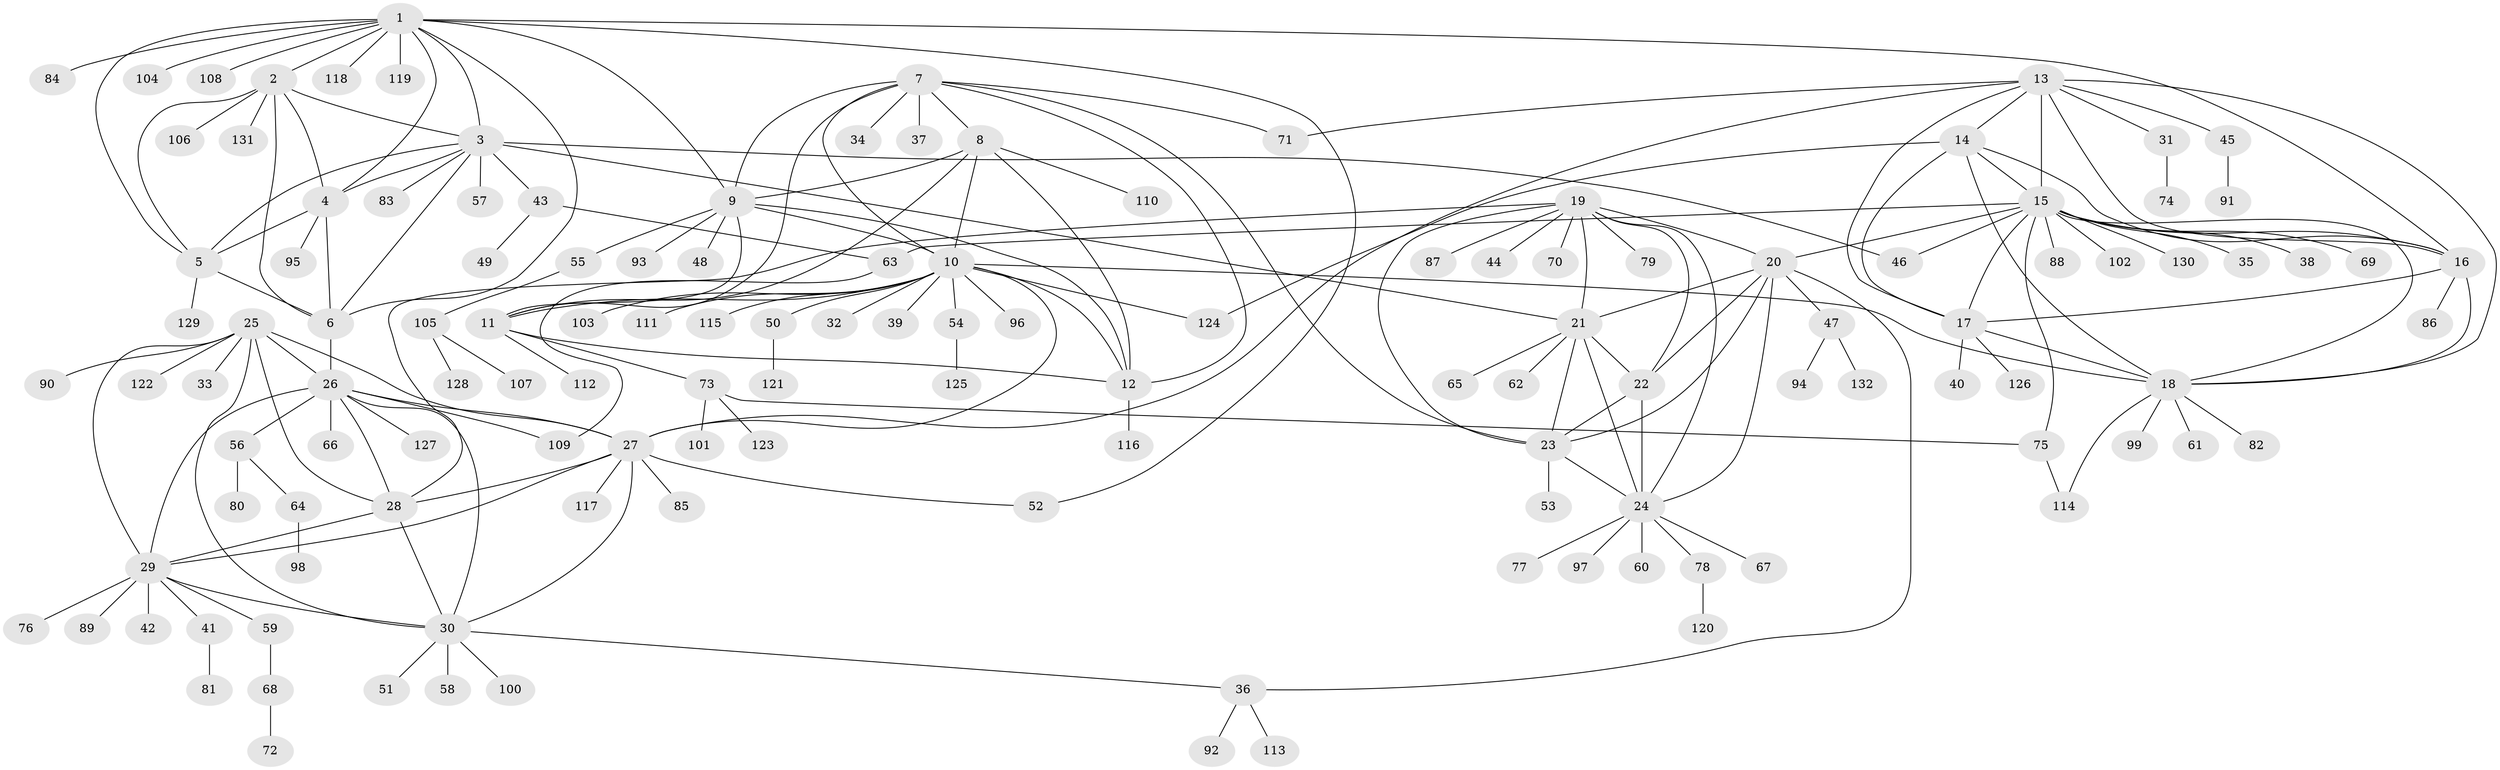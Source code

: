 // Generated by graph-tools (version 1.1) at 2025/15/03/09/25 04:15:59]
// undirected, 132 vertices, 196 edges
graph export_dot {
graph [start="1"]
  node [color=gray90,style=filled];
  1;
  2;
  3;
  4;
  5;
  6;
  7;
  8;
  9;
  10;
  11;
  12;
  13;
  14;
  15;
  16;
  17;
  18;
  19;
  20;
  21;
  22;
  23;
  24;
  25;
  26;
  27;
  28;
  29;
  30;
  31;
  32;
  33;
  34;
  35;
  36;
  37;
  38;
  39;
  40;
  41;
  42;
  43;
  44;
  45;
  46;
  47;
  48;
  49;
  50;
  51;
  52;
  53;
  54;
  55;
  56;
  57;
  58;
  59;
  60;
  61;
  62;
  63;
  64;
  65;
  66;
  67;
  68;
  69;
  70;
  71;
  72;
  73;
  74;
  75;
  76;
  77;
  78;
  79;
  80;
  81;
  82;
  83;
  84;
  85;
  86;
  87;
  88;
  89;
  90;
  91;
  92;
  93;
  94;
  95;
  96;
  97;
  98;
  99;
  100;
  101;
  102;
  103;
  104;
  105;
  106;
  107;
  108;
  109;
  110;
  111;
  112;
  113;
  114;
  115;
  116;
  117;
  118;
  119;
  120;
  121;
  122;
  123;
  124;
  125;
  126;
  127;
  128;
  129;
  130;
  131;
  132;
  1 -- 2;
  1 -- 3;
  1 -- 4;
  1 -- 5;
  1 -- 6;
  1 -- 9;
  1 -- 16;
  1 -- 52;
  1 -- 84;
  1 -- 104;
  1 -- 108;
  1 -- 118;
  1 -- 119;
  2 -- 3;
  2 -- 4;
  2 -- 5;
  2 -- 6;
  2 -- 106;
  2 -- 131;
  3 -- 4;
  3 -- 5;
  3 -- 6;
  3 -- 21;
  3 -- 43;
  3 -- 46;
  3 -- 57;
  3 -- 83;
  4 -- 5;
  4 -- 6;
  4 -- 95;
  5 -- 6;
  5 -- 129;
  6 -- 26;
  7 -- 8;
  7 -- 9;
  7 -- 10;
  7 -- 11;
  7 -- 12;
  7 -- 23;
  7 -- 34;
  7 -- 37;
  7 -- 71;
  8 -- 9;
  8 -- 10;
  8 -- 11;
  8 -- 12;
  8 -- 110;
  9 -- 10;
  9 -- 11;
  9 -- 12;
  9 -- 48;
  9 -- 55;
  9 -- 93;
  10 -- 11;
  10 -- 12;
  10 -- 18;
  10 -- 27;
  10 -- 32;
  10 -- 39;
  10 -- 50;
  10 -- 54;
  10 -- 96;
  10 -- 103;
  10 -- 111;
  10 -- 115;
  10 -- 124;
  11 -- 12;
  11 -- 73;
  11 -- 112;
  12 -- 116;
  13 -- 14;
  13 -- 15;
  13 -- 16;
  13 -- 17;
  13 -- 18;
  13 -- 27;
  13 -- 31;
  13 -- 45;
  13 -- 71;
  14 -- 15;
  14 -- 16;
  14 -- 17;
  14 -- 18;
  14 -- 124;
  15 -- 16;
  15 -- 17;
  15 -- 18;
  15 -- 20;
  15 -- 35;
  15 -- 38;
  15 -- 46;
  15 -- 63;
  15 -- 69;
  15 -- 75;
  15 -- 88;
  15 -- 102;
  15 -- 130;
  16 -- 17;
  16 -- 18;
  16 -- 86;
  17 -- 18;
  17 -- 40;
  17 -- 126;
  18 -- 61;
  18 -- 82;
  18 -- 99;
  18 -- 114;
  19 -- 20;
  19 -- 21;
  19 -- 22;
  19 -- 23;
  19 -- 24;
  19 -- 28;
  19 -- 44;
  19 -- 70;
  19 -- 79;
  19 -- 87;
  20 -- 21;
  20 -- 22;
  20 -- 23;
  20 -- 24;
  20 -- 36;
  20 -- 47;
  21 -- 22;
  21 -- 23;
  21 -- 24;
  21 -- 62;
  21 -- 65;
  22 -- 23;
  22 -- 24;
  23 -- 24;
  23 -- 53;
  24 -- 60;
  24 -- 67;
  24 -- 77;
  24 -- 78;
  24 -- 97;
  25 -- 26;
  25 -- 27;
  25 -- 28;
  25 -- 29;
  25 -- 30;
  25 -- 33;
  25 -- 90;
  25 -- 122;
  26 -- 27;
  26 -- 28;
  26 -- 29;
  26 -- 30;
  26 -- 56;
  26 -- 66;
  26 -- 109;
  26 -- 127;
  27 -- 28;
  27 -- 29;
  27 -- 30;
  27 -- 52;
  27 -- 85;
  27 -- 117;
  28 -- 29;
  28 -- 30;
  29 -- 30;
  29 -- 41;
  29 -- 42;
  29 -- 59;
  29 -- 76;
  29 -- 89;
  30 -- 36;
  30 -- 51;
  30 -- 58;
  30 -- 100;
  31 -- 74;
  36 -- 92;
  36 -- 113;
  41 -- 81;
  43 -- 49;
  43 -- 63;
  45 -- 91;
  47 -- 94;
  47 -- 132;
  50 -- 121;
  54 -- 125;
  55 -- 105;
  56 -- 64;
  56 -- 80;
  59 -- 68;
  63 -- 109;
  64 -- 98;
  68 -- 72;
  73 -- 75;
  73 -- 101;
  73 -- 123;
  75 -- 114;
  78 -- 120;
  105 -- 107;
  105 -- 128;
}
